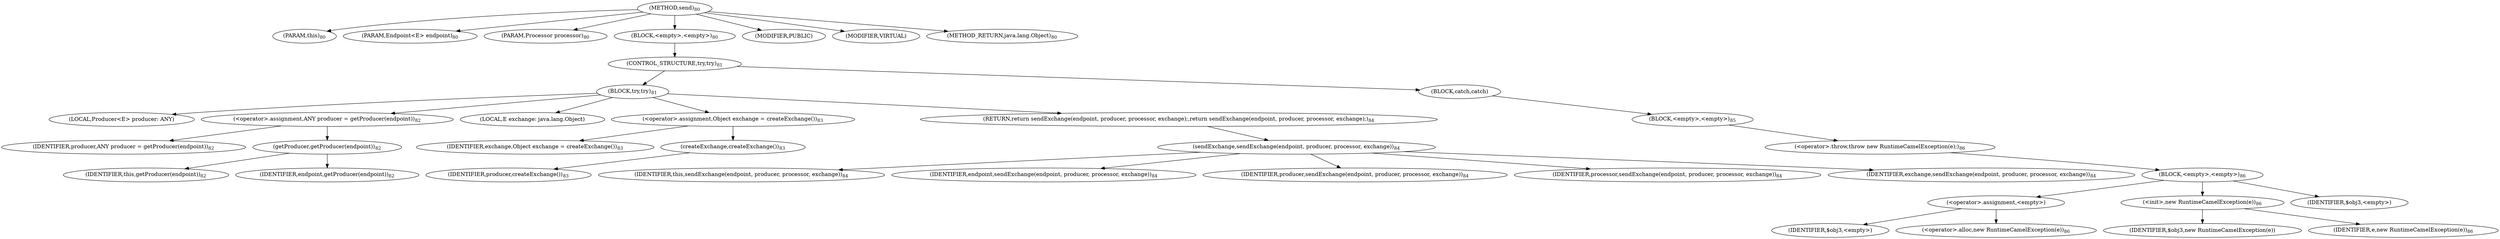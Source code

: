 digraph "send" {  
"111" [label = <(METHOD,send)<SUB>80</SUB>> ]
"6" [label = <(PARAM,this)<SUB>80</SUB>> ]
"112" [label = <(PARAM,Endpoint&lt;E&gt; endpoint)<SUB>80</SUB>> ]
"113" [label = <(PARAM,Processor processor)<SUB>80</SUB>> ]
"114" [label = <(BLOCK,&lt;empty&gt;,&lt;empty&gt;)<SUB>80</SUB>> ]
"115" [label = <(CONTROL_STRUCTURE,try,try)<SUB>81</SUB>> ]
"116" [label = <(BLOCK,try,try)<SUB>81</SUB>> ]
"117" [label = <(LOCAL,Producer&lt;E&gt; producer: ANY)> ]
"118" [label = <(&lt;operator&gt;.assignment,ANY producer = getProducer(endpoint))<SUB>82</SUB>> ]
"119" [label = <(IDENTIFIER,producer,ANY producer = getProducer(endpoint))<SUB>82</SUB>> ]
"120" [label = <(getProducer,getProducer(endpoint))<SUB>82</SUB>> ]
"5" [label = <(IDENTIFIER,this,getProducer(endpoint))<SUB>82</SUB>> ]
"121" [label = <(IDENTIFIER,endpoint,getProducer(endpoint))<SUB>82</SUB>> ]
"122" [label = <(LOCAL,E exchange: java.lang.Object)> ]
"123" [label = <(&lt;operator&gt;.assignment,Object exchange = createExchange())<SUB>83</SUB>> ]
"124" [label = <(IDENTIFIER,exchange,Object exchange = createExchange())<SUB>83</SUB>> ]
"125" [label = <(createExchange,createExchange())<SUB>83</SUB>> ]
"126" [label = <(IDENTIFIER,producer,createExchange())<SUB>83</SUB>> ]
"127" [label = <(RETURN,return sendExchange(endpoint, producer, processor, exchange);,return sendExchange(endpoint, producer, processor, exchange);)<SUB>84</SUB>> ]
"128" [label = <(sendExchange,sendExchange(endpoint, producer, processor, exchange))<SUB>84</SUB>> ]
"7" [label = <(IDENTIFIER,this,sendExchange(endpoint, producer, processor, exchange))<SUB>84</SUB>> ]
"129" [label = <(IDENTIFIER,endpoint,sendExchange(endpoint, producer, processor, exchange))<SUB>84</SUB>> ]
"130" [label = <(IDENTIFIER,producer,sendExchange(endpoint, producer, processor, exchange))<SUB>84</SUB>> ]
"131" [label = <(IDENTIFIER,processor,sendExchange(endpoint, producer, processor, exchange))<SUB>84</SUB>> ]
"132" [label = <(IDENTIFIER,exchange,sendExchange(endpoint, producer, processor, exchange))<SUB>84</SUB>> ]
"133" [label = <(BLOCK,catch,catch)> ]
"134" [label = <(BLOCK,&lt;empty&gt;,&lt;empty&gt;)<SUB>85</SUB>> ]
"135" [label = <(&lt;operator&gt;.throw,throw new RuntimeCamelException(e);)<SUB>86</SUB>> ]
"136" [label = <(BLOCK,&lt;empty&gt;,&lt;empty&gt;)<SUB>86</SUB>> ]
"137" [label = <(&lt;operator&gt;.assignment,&lt;empty&gt;)> ]
"138" [label = <(IDENTIFIER,$obj3,&lt;empty&gt;)> ]
"139" [label = <(&lt;operator&gt;.alloc,new RuntimeCamelException(e))<SUB>86</SUB>> ]
"140" [label = <(&lt;init&gt;,new RuntimeCamelException(e))<SUB>86</SUB>> ]
"141" [label = <(IDENTIFIER,$obj3,new RuntimeCamelException(e))> ]
"142" [label = <(IDENTIFIER,e,new RuntimeCamelException(e))<SUB>86</SUB>> ]
"143" [label = <(IDENTIFIER,$obj3,&lt;empty&gt;)> ]
"144" [label = <(MODIFIER,PUBLIC)> ]
"145" [label = <(MODIFIER,VIRTUAL)> ]
"146" [label = <(METHOD_RETURN,java.lang.Object)<SUB>80</SUB>> ]
  "111" -> "6" 
  "111" -> "112" 
  "111" -> "113" 
  "111" -> "114" 
  "111" -> "144" 
  "111" -> "145" 
  "111" -> "146" 
  "114" -> "115" 
  "115" -> "116" 
  "115" -> "133" 
  "116" -> "117" 
  "116" -> "118" 
  "116" -> "122" 
  "116" -> "123" 
  "116" -> "127" 
  "118" -> "119" 
  "118" -> "120" 
  "120" -> "5" 
  "120" -> "121" 
  "123" -> "124" 
  "123" -> "125" 
  "125" -> "126" 
  "127" -> "128" 
  "128" -> "7" 
  "128" -> "129" 
  "128" -> "130" 
  "128" -> "131" 
  "128" -> "132" 
  "133" -> "134" 
  "134" -> "135" 
  "135" -> "136" 
  "136" -> "137" 
  "136" -> "140" 
  "136" -> "143" 
  "137" -> "138" 
  "137" -> "139" 
  "140" -> "141" 
  "140" -> "142" 
}
